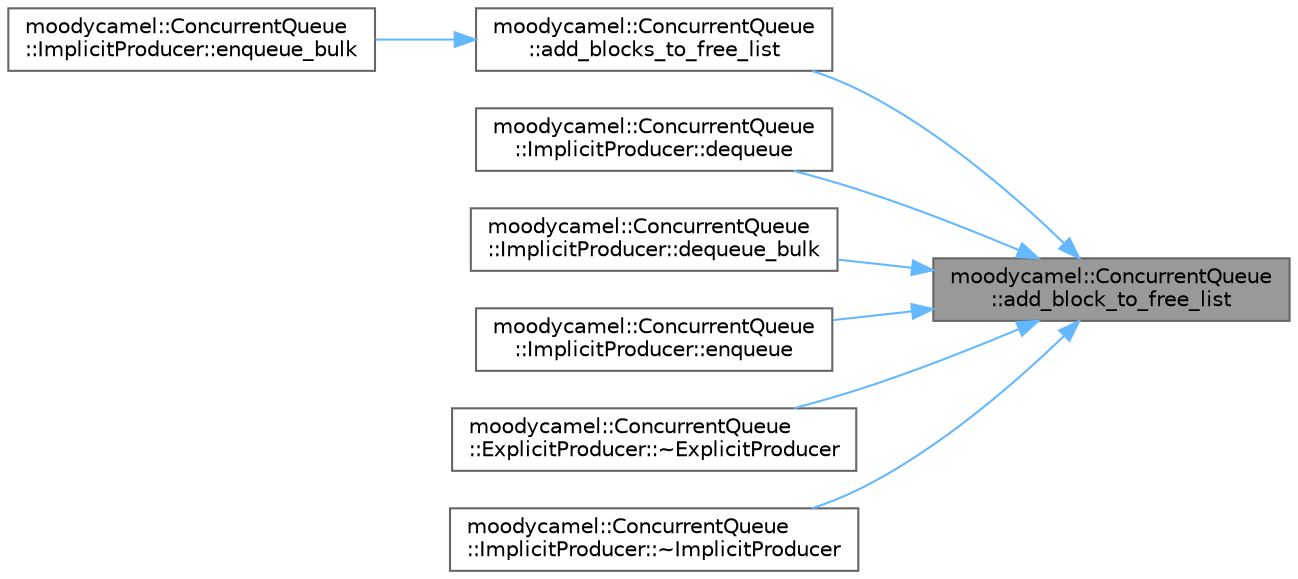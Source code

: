 digraph "moodycamel::ConcurrentQueue::add_block_to_free_list"
{
 // INTERACTIVE_SVG=YES
 // LATEX_PDF_SIZE
  bgcolor="transparent";
  edge [fontname=Helvetica,fontsize=10,labelfontname=Helvetica,labelfontsize=10];
  node [fontname=Helvetica,fontsize=10,shape=box,height=0.2,width=0.4];
  rankdir="RL";
  Node1 [id="Node000001",label="moodycamel::ConcurrentQueue\l::add_block_to_free_list",height=0.2,width=0.4,color="gray40", fillcolor="grey60", style="filled", fontcolor="black",tooltip=" "];
  Node1 -> Node2 [id="edge1_Node000001_Node000002",dir="back",color="steelblue1",style="solid",tooltip=" "];
  Node2 [id="Node000002",label="moodycamel::ConcurrentQueue\l::add_blocks_to_free_list",height=0.2,width=0.4,color="grey40", fillcolor="white", style="filled",URL="$d8/dc8/classmoodycamel_1_1ConcurrentQueue.html#a619e82afd7acedbb2fb4fc26420cc1e1",tooltip=" "];
  Node2 -> Node3 [id="edge2_Node000002_Node000003",dir="back",color="steelblue1",style="solid",tooltip=" "];
  Node3 [id="Node000003",label="moodycamel::ConcurrentQueue\l::ImplicitProducer::enqueue_bulk",height=0.2,width=0.4,color="grey40", fillcolor="white", style="filled",URL="$d4/d1f/structmoodycamel_1_1ConcurrentQueue_1_1ImplicitProducer.html#a6b32bec6e776a10946ed78f0b8281f23",tooltip=" "];
  Node1 -> Node4 [id="edge3_Node000001_Node000004",dir="back",color="steelblue1",style="solid",tooltip=" "];
  Node4 [id="Node000004",label="moodycamel::ConcurrentQueue\l::ImplicitProducer::dequeue",height=0.2,width=0.4,color="grey40", fillcolor="white", style="filled",URL="$d4/d1f/structmoodycamel_1_1ConcurrentQueue_1_1ImplicitProducer.html#a6936059a98a709b0cfc4b637e9ad21b3",tooltip=" "];
  Node1 -> Node5 [id="edge4_Node000001_Node000005",dir="back",color="steelblue1",style="solid",tooltip=" "];
  Node5 [id="Node000005",label="moodycamel::ConcurrentQueue\l::ImplicitProducer::dequeue_bulk",height=0.2,width=0.4,color="grey40", fillcolor="white", style="filled",URL="$d4/d1f/structmoodycamel_1_1ConcurrentQueue_1_1ImplicitProducer.html#a7f3002c7030b0f43a460eb71ef05d25a",tooltip=" "];
  Node1 -> Node6 [id="edge5_Node000001_Node000006",dir="back",color="steelblue1",style="solid",tooltip=" "];
  Node6 [id="Node000006",label="moodycamel::ConcurrentQueue\l::ImplicitProducer::enqueue",height=0.2,width=0.4,color="grey40", fillcolor="white", style="filled",URL="$d4/d1f/structmoodycamel_1_1ConcurrentQueue_1_1ImplicitProducer.html#aa48e727740b4926065542f0abd35e565",tooltip=" "];
  Node1 -> Node7 [id="edge6_Node000001_Node000007",dir="back",color="steelblue1",style="solid",tooltip=" "];
  Node7 [id="Node000007",label="moodycamel::ConcurrentQueue\l::ExplicitProducer::~ExplicitProducer",height=0.2,width=0.4,color="grey40", fillcolor="white", style="filled",URL="$df/dcd/structmoodycamel_1_1ConcurrentQueue_1_1ExplicitProducer.html#a859eaa0362c38ae5288a1c345127ea1a",tooltip=" "];
  Node1 -> Node8 [id="edge7_Node000001_Node000008",dir="back",color="steelblue1",style="solid",tooltip=" "];
  Node8 [id="Node000008",label="moodycamel::ConcurrentQueue\l::ImplicitProducer::~ImplicitProducer",height=0.2,width=0.4,color="grey40", fillcolor="white", style="filled",URL="$d4/d1f/structmoodycamel_1_1ConcurrentQueue_1_1ImplicitProducer.html#a5f1931c111a16e7e63446e3cb0277d35",tooltip=" "];
}
